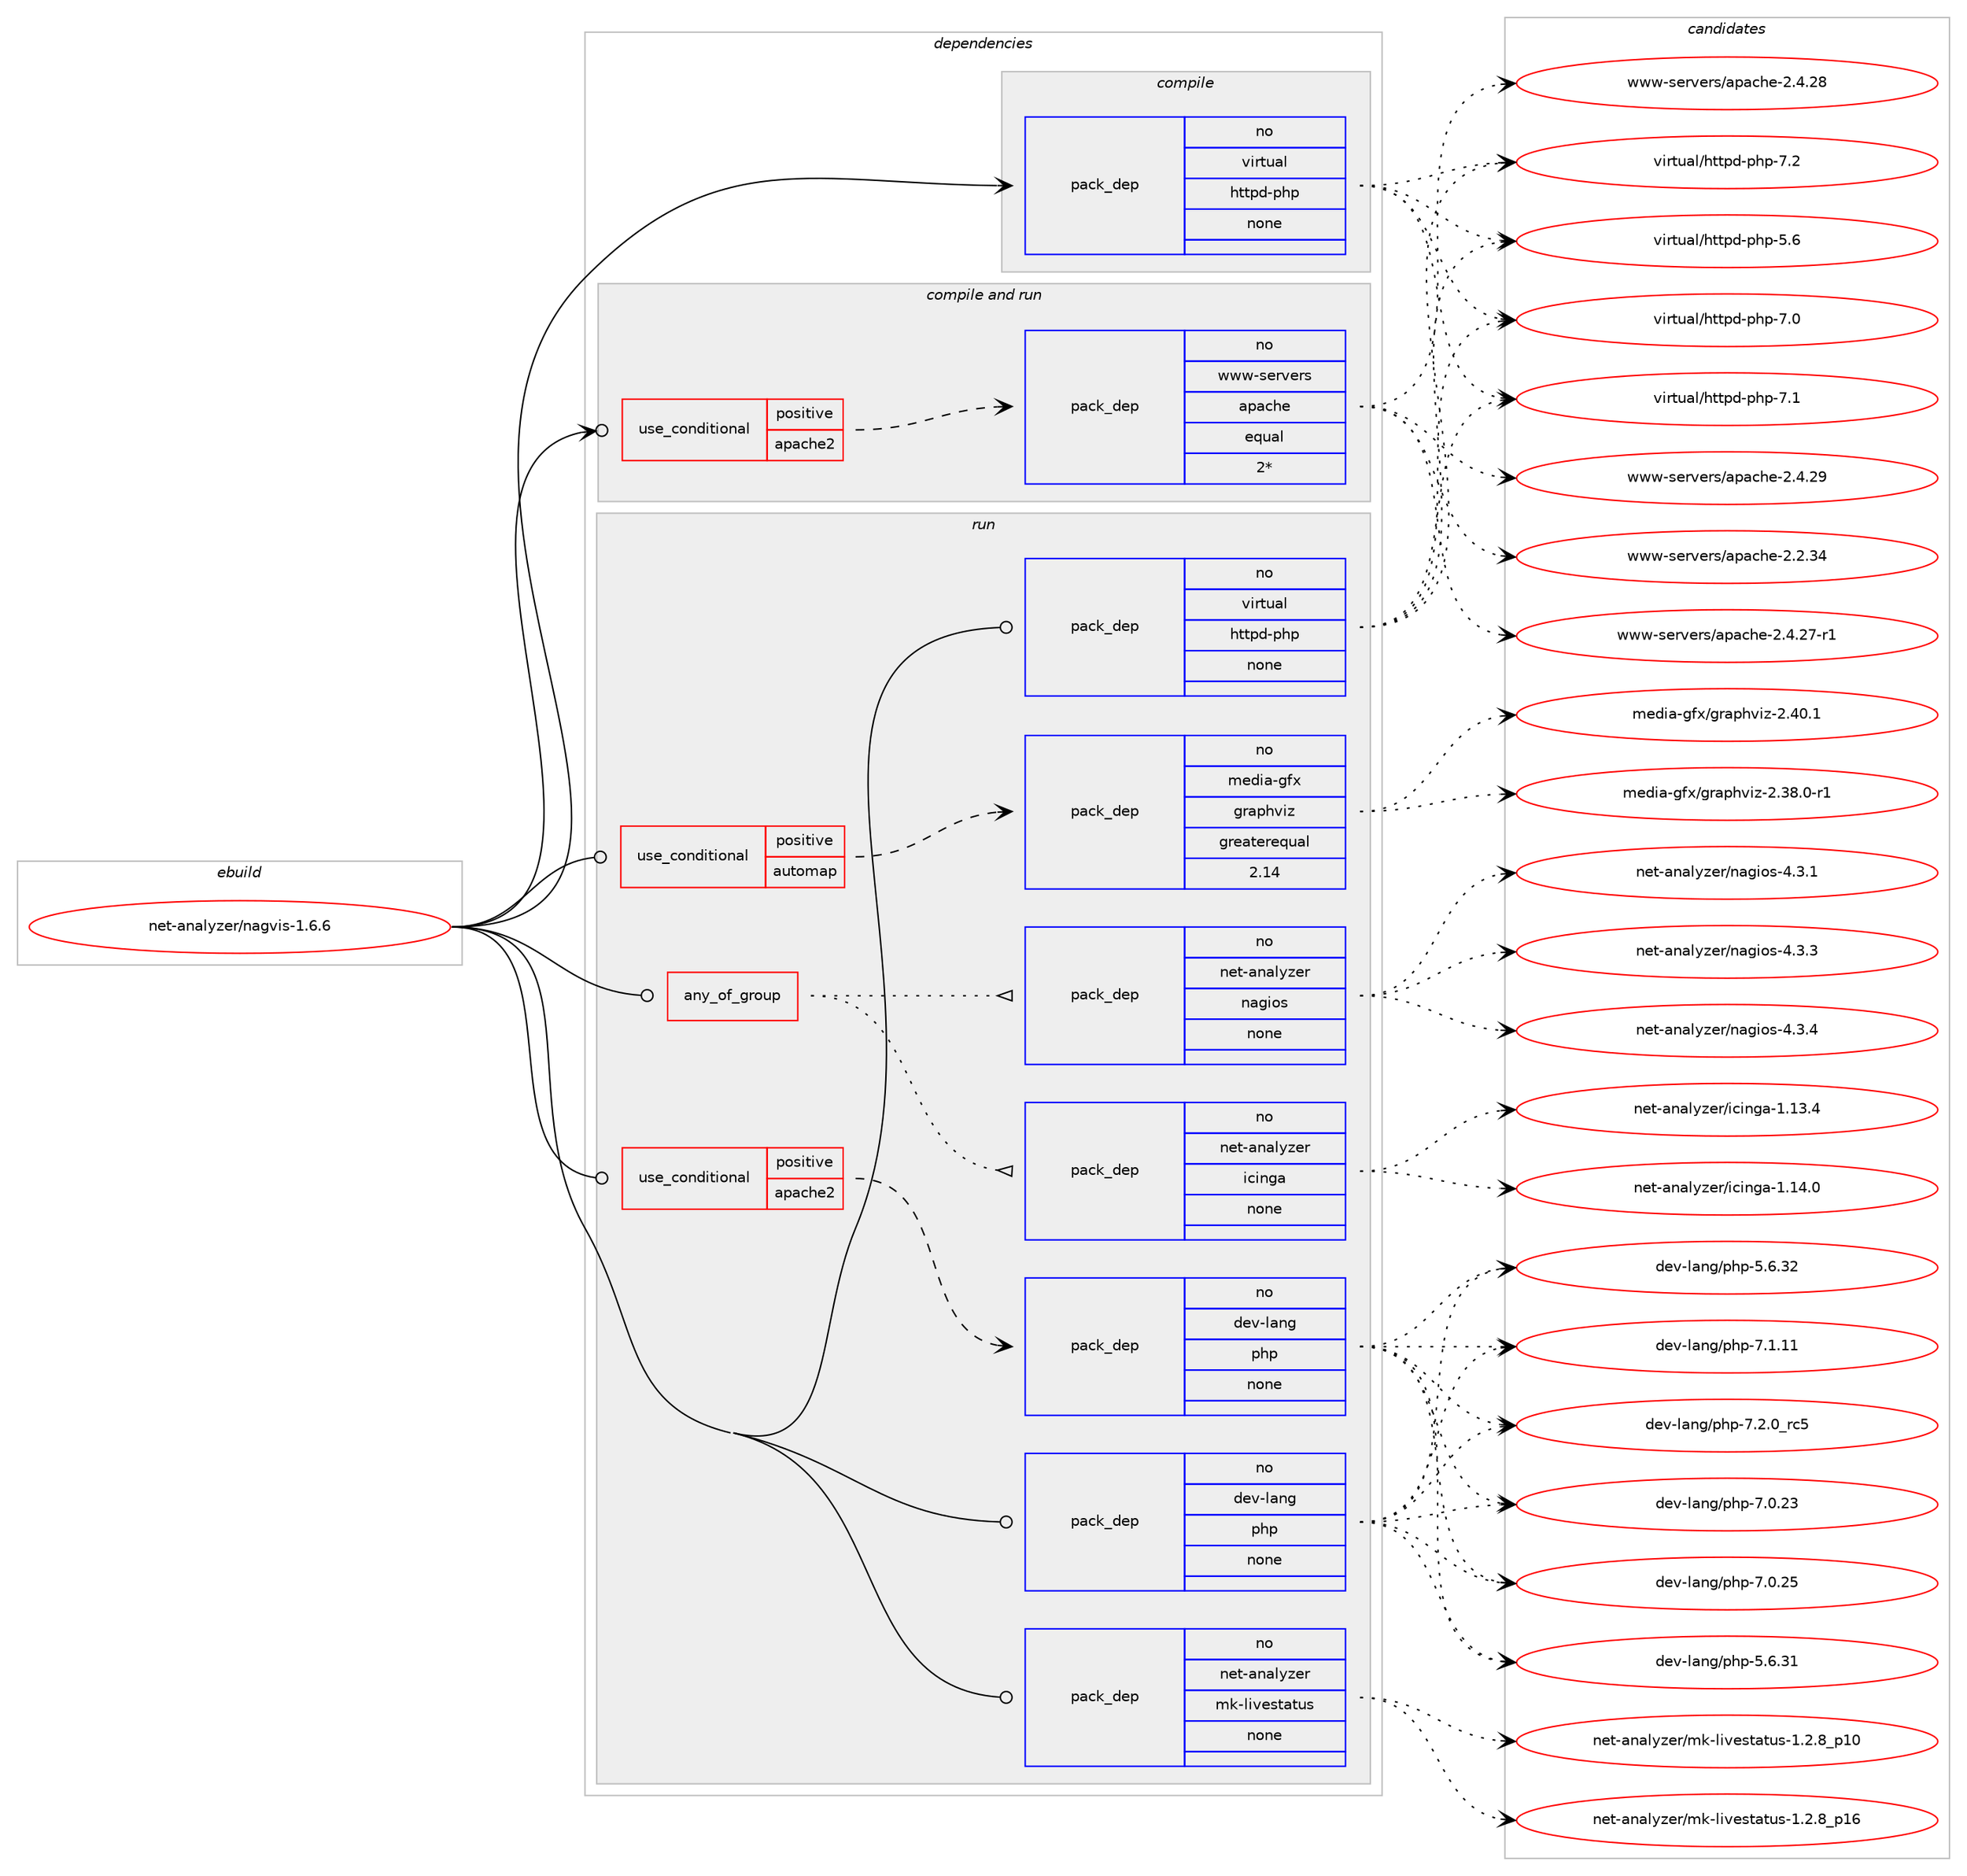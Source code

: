 digraph prolog {

# *************
# Graph options
# *************

newrank=true;
concentrate=true;
compound=true;
graph [rankdir=LR,fontname=Helvetica,fontsize=10,ranksep=1.5];#, ranksep=2.5, nodesep=0.2];
edge  [arrowhead=vee];
node  [fontname=Helvetica,fontsize=10];

# **********
# The ebuild
# **********

subgraph cluster_leftcol {
color=gray;
rank=same;
label=<<i>ebuild</i>>;
id [label="net-analyzer/nagvis-1.6.6", color=red, width=4, href="../net-analyzer/nagvis-1.6.6.svg"];
}

# ****************
# The dependencies
# ****************

subgraph cluster_midcol {
color=gray;
label=<<i>dependencies</i>>;
subgraph cluster_compile {
fillcolor="#eeeeee";
style=filled;
label=<<i>compile</i>>;
subgraph pack295927 {
dependency401487 [label=<<TABLE BORDER="0" CELLBORDER="1" CELLSPACING="0" CELLPADDING="4" WIDTH="220"><TR><TD ROWSPAN="6" CELLPADDING="30">pack_dep</TD></TR><TR><TD WIDTH="110">no</TD></TR><TR><TD>virtual</TD></TR><TR><TD>httpd-php</TD></TR><TR><TD>none</TD></TR><TR><TD></TD></TR></TABLE>>, shape=none, color=blue];
}
id:e -> dependency401487:w [weight=20,style="solid",arrowhead="vee"];
}
subgraph cluster_compileandrun {
fillcolor="#eeeeee";
style=filled;
label=<<i>compile and run</i>>;
subgraph cond99022 {
dependency401488 [label=<<TABLE BORDER="0" CELLBORDER="1" CELLSPACING="0" CELLPADDING="4"><TR><TD ROWSPAN="3" CELLPADDING="10">use_conditional</TD></TR><TR><TD>positive</TD></TR><TR><TD>apache2</TD></TR></TABLE>>, shape=none, color=red];
subgraph pack295928 {
dependency401489 [label=<<TABLE BORDER="0" CELLBORDER="1" CELLSPACING="0" CELLPADDING="4" WIDTH="220"><TR><TD ROWSPAN="6" CELLPADDING="30">pack_dep</TD></TR><TR><TD WIDTH="110">no</TD></TR><TR><TD>www-servers</TD></TR><TR><TD>apache</TD></TR><TR><TD>equal</TD></TR><TR><TD>2*</TD></TR></TABLE>>, shape=none, color=blue];
}
dependency401488:e -> dependency401489:w [weight=20,style="dashed",arrowhead="vee"];
}
id:e -> dependency401488:w [weight=20,style="solid",arrowhead="odotvee"];
}
subgraph cluster_run {
fillcolor="#eeeeee";
style=filled;
label=<<i>run</i>>;
subgraph any6353 {
dependency401490 [label=<<TABLE BORDER="0" CELLBORDER="1" CELLSPACING="0" CELLPADDING="4"><TR><TD CELLPADDING="10">any_of_group</TD></TR></TABLE>>, shape=none, color=red];subgraph pack295929 {
dependency401491 [label=<<TABLE BORDER="0" CELLBORDER="1" CELLSPACING="0" CELLPADDING="4" WIDTH="220"><TR><TD ROWSPAN="6" CELLPADDING="30">pack_dep</TD></TR><TR><TD WIDTH="110">no</TD></TR><TR><TD>net-analyzer</TD></TR><TR><TD>nagios</TD></TR><TR><TD>none</TD></TR><TR><TD></TD></TR></TABLE>>, shape=none, color=blue];
}
dependency401490:e -> dependency401491:w [weight=20,style="dotted",arrowhead="oinv"];
subgraph pack295930 {
dependency401492 [label=<<TABLE BORDER="0" CELLBORDER="1" CELLSPACING="0" CELLPADDING="4" WIDTH="220"><TR><TD ROWSPAN="6" CELLPADDING="30">pack_dep</TD></TR><TR><TD WIDTH="110">no</TD></TR><TR><TD>net-analyzer</TD></TR><TR><TD>icinga</TD></TR><TR><TD>none</TD></TR><TR><TD></TD></TR></TABLE>>, shape=none, color=blue];
}
dependency401490:e -> dependency401492:w [weight=20,style="dotted",arrowhead="oinv"];
}
id:e -> dependency401490:w [weight=20,style="solid",arrowhead="odot"];
subgraph cond99023 {
dependency401493 [label=<<TABLE BORDER="0" CELLBORDER="1" CELLSPACING="0" CELLPADDING="4"><TR><TD ROWSPAN="3" CELLPADDING="10">use_conditional</TD></TR><TR><TD>positive</TD></TR><TR><TD>apache2</TD></TR></TABLE>>, shape=none, color=red];
subgraph pack295931 {
dependency401494 [label=<<TABLE BORDER="0" CELLBORDER="1" CELLSPACING="0" CELLPADDING="4" WIDTH="220"><TR><TD ROWSPAN="6" CELLPADDING="30">pack_dep</TD></TR><TR><TD WIDTH="110">no</TD></TR><TR><TD>dev-lang</TD></TR><TR><TD>php</TD></TR><TR><TD>none</TD></TR><TR><TD></TD></TR></TABLE>>, shape=none, color=blue];
}
dependency401493:e -> dependency401494:w [weight=20,style="dashed",arrowhead="vee"];
}
id:e -> dependency401493:w [weight=20,style="solid",arrowhead="odot"];
subgraph cond99024 {
dependency401495 [label=<<TABLE BORDER="0" CELLBORDER="1" CELLSPACING="0" CELLPADDING="4"><TR><TD ROWSPAN="3" CELLPADDING="10">use_conditional</TD></TR><TR><TD>positive</TD></TR><TR><TD>automap</TD></TR></TABLE>>, shape=none, color=red];
subgraph pack295932 {
dependency401496 [label=<<TABLE BORDER="0" CELLBORDER="1" CELLSPACING="0" CELLPADDING="4" WIDTH="220"><TR><TD ROWSPAN="6" CELLPADDING="30">pack_dep</TD></TR><TR><TD WIDTH="110">no</TD></TR><TR><TD>media-gfx</TD></TR><TR><TD>graphviz</TD></TR><TR><TD>greaterequal</TD></TR><TR><TD>2.14</TD></TR></TABLE>>, shape=none, color=blue];
}
dependency401495:e -> dependency401496:w [weight=20,style="dashed",arrowhead="vee"];
}
id:e -> dependency401495:w [weight=20,style="solid",arrowhead="odot"];
subgraph pack295933 {
dependency401497 [label=<<TABLE BORDER="0" CELLBORDER="1" CELLSPACING="0" CELLPADDING="4" WIDTH="220"><TR><TD ROWSPAN="6" CELLPADDING="30">pack_dep</TD></TR><TR><TD WIDTH="110">no</TD></TR><TR><TD>dev-lang</TD></TR><TR><TD>php</TD></TR><TR><TD>none</TD></TR><TR><TD></TD></TR></TABLE>>, shape=none, color=blue];
}
id:e -> dependency401497:w [weight=20,style="solid",arrowhead="odot"];
subgraph pack295934 {
dependency401498 [label=<<TABLE BORDER="0" CELLBORDER="1" CELLSPACING="0" CELLPADDING="4" WIDTH="220"><TR><TD ROWSPAN="6" CELLPADDING="30">pack_dep</TD></TR><TR><TD WIDTH="110">no</TD></TR><TR><TD>net-analyzer</TD></TR><TR><TD>mk-livestatus</TD></TR><TR><TD>none</TD></TR><TR><TD></TD></TR></TABLE>>, shape=none, color=blue];
}
id:e -> dependency401498:w [weight=20,style="solid",arrowhead="odot"];
subgraph pack295935 {
dependency401499 [label=<<TABLE BORDER="0" CELLBORDER="1" CELLSPACING="0" CELLPADDING="4" WIDTH="220"><TR><TD ROWSPAN="6" CELLPADDING="30">pack_dep</TD></TR><TR><TD WIDTH="110">no</TD></TR><TR><TD>virtual</TD></TR><TR><TD>httpd-php</TD></TR><TR><TD>none</TD></TR><TR><TD></TD></TR></TABLE>>, shape=none, color=blue];
}
id:e -> dependency401499:w [weight=20,style="solid",arrowhead="odot"];
}
}

# **************
# The candidates
# **************

subgraph cluster_choices {
rank=same;
color=gray;
label=<<i>candidates</i>>;

subgraph choice295927 {
color=black;
nodesep=1;
choice11810511411611797108471041161161121004511210411245534654 [label="virtual/httpd-php-5.6", color=red, width=4,href="../virtual/httpd-php-5.6.svg"];
choice11810511411611797108471041161161121004511210411245554648 [label="virtual/httpd-php-7.0", color=red, width=4,href="../virtual/httpd-php-7.0.svg"];
choice11810511411611797108471041161161121004511210411245554649 [label="virtual/httpd-php-7.1", color=red, width=4,href="../virtual/httpd-php-7.1.svg"];
choice11810511411611797108471041161161121004511210411245554650 [label="virtual/httpd-php-7.2", color=red, width=4,href="../virtual/httpd-php-7.2.svg"];
dependency401487:e -> choice11810511411611797108471041161161121004511210411245534654:w [style=dotted,weight="100"];
dependency401487:e -> choice11810511411611797108471041161161121004511210411245554648:w [style=dotted,weight="100"];
dependency401487:e -> choice11810511411611797108471041161161121004511210411245554649:w [style=dotted,weight="100"];
dependency401487:e -> choice11810511411611797108471041161161121004511210411245554650:w [style=dotted,weight="100"];
}
subgraph choice295928 {
color=black;
nodesep=1;
choice119119119451151011141181011141154797112979910410145504650465152 [label="www-servers/apache-2.2.34", color=red, width=4,href="../www-servers/apache-2.2.34.svg"];
choice1191191194511510111411810111411547971129799104101455046524650554511449 [label="www-servers/apache-2.4.27-r1", color=red, width=4,href="../www-servers/apache-2.4.27-r1.svg"];
choice119119119451151011141181011141154797112979910410145504652465056 [label="www-servers/apache-2.4.28", color=red, width=4,href="../www-servers/apache-2.4.28.svg"];
choice119119119451151011141181011141154797112979910410145504652465057 [label="www-servers/apache-2.4.29", color=red, width=4,href="../www-servers/apache-2.4.29.svg"];
dependency401489:e -> choice119119119451151011141181011141154797112979910410145504650465152:w [style=dotted,weight="100"];
dependency401489:e -> choice1191191194511510111411810111411547971129799104101455046524650554511449:w [style=dotted,weight="100"];
dependency401489:e -> choice119119119451151011141181011141154797112979910410145504652465056:w [style=dotted,weight="100"];
dependency401489:e -> choice119119119451151011141181011141154797112979910410145504652465057:w [style=dotted,weight="100"];
}
subgraph choice295929 {
color=black;
nodesep=1;
choice1101011164597110971081211221011144711097103105111115455246514649 [label="net-analyzer/nagios-4.3.1", color=red, width=4,href="../net-analyzer/nagios-4.3.1.svg"];
choice1101011164597110971081211221011144711097103105111115455246514651 [label="net-analyzer/nagios-4.3.3", color=red, width=4,href="../net-analyzer/nagios-4.3.3.svg"];
choice1101011164597110971081211221011144711097103105111115455246514652 [label="net-analyzer/nagios-4.3.4", color=red, width=4,href="../net-analyzer/nagios-4.3.4.svg"];
dependency401491:e -> choice1101011164597110971081211221011144711097103105111115455246514649:w [style=dotted,weight="100"];
dependency401491:e -> choice1101011164597110971081211221011144711097103105111115455246514651:w [style=dotted,weight="100"];
dependency401491:e -> choice1101011164597110971081211221011144711097103105111115455246514652:w [style=dotted,weight="100"];
}
subgraph choice295930 {
color=black;
nodesep=1;
choice11010111645971109710812112210111447105991051101039745494649514652 [label="net-analyzer/icinga-1.13.4", color=red, width=4,href="../net-analyzer/icinga-1.13.4.svg"];
choice11010111645971109710812112210111447105991051101039745494649524648 [label="net-analyzer/icinga-1.14.0", color=red, width=4,href="../net-analyzer/icinga-1.14.0.svg"];
dependency401492:e -> choice11010111645971109710812112210111447105991051101039745494649514652:w [style=dotted,weight="100"];
dependency401492:e -> choice11010111645971109710812112210111447105991051101039745494649524648:w [style=dotted,weight="100"];
}
subgraph choice295931 {
color=black;
nodesep=1;
choice10010111845108971101034711210411245534654465149 [label="dev-lang/php-5.6.31", color=red, width=4,href="../dev-lang/php-5.6.31.svg"];
choice10010111845108971101034711210411245534654465150 [label="dev-lang/php-5.6.32", color=red, width=4,href="../dev-lang/php-5.6.32.svg"];
choice10010111845108971101034711210411245554648465051 [label="dev-lang/php-7.0.23", color=red, width=4,href="../dev-lang/php-7.0.23.svg"];
choice10010111845108971101034711210411245554648465053 [label="dev-lang/php-7.0.25", color=red, width=4,href="../dev-lang/php-7.0.25.svg"];
choice10010111845108971101034711210411245554649464949 [label="dev-lang/php-7.1.11", color=red, width=4,href="../dev-lang/php-7.1.11.svg"];
choice100101118451089711010347112104112455546504648951149953 [label="dev-lang/php-7.2.0_rc5", color=red, width=4,href="../dev-lang/php-7.2.0_rc5.svg"];
dependency401494:e -> choice10010111845108971101034711210411245534654465149:w [style=dotted,weight="100"];
dependency401494:e -> choice10010111845108971101034711210411245534654465150:w [style=dotted,weight="100"];
dependency401494:e -> choice10010111845108971101034711210411245554648465051:w [style=dotted,weight="100"];
dependency401494:e -> choice10010111845108971101034711210411245554648465053:w [style=dotted,weight="100"];
dependency401494:e -> choice10010111845108971101034711210411245554649464949:w [style=dotted,weight="100"];
dependency401494:e -> choice100101118451089711010347112104112455546504648951149953:w [style=dotted,weight="100"];
}
subgraph choice295932 {
color=black;
nodesep=1;
choice10910110010597451031021204710311497112104118105122455046515646484511449 [label="media-gfx/graphviz-2.38.0-r1", color=red, width=4,href="../media-gfx/graphviz-2.38.0-r1.svg"];
choice1091011001059745103102120471031149711210411810512245504652484649 [label="media-gfx/graphviz-2.40.1", color=red, width=4,href="../media-gfx/graphviz-2.40.1.svg"];
dependency401496:e -> choice10910110010597451031021204710311497112104118105122455046515646484511449:w [style=dotted,weight="100"];
dependency401496:e -> choice1091011001059745103102120471031149711210411810512245504652484649:w [style=dotted,weight="100"];
}
subgraph choice295933 {
color=black;
nodesep=1;
choice10010111845108971101034711210411245534654465149 [label="dev-lang/php-5.6.31", color=red, width=4,href="../dev-lang/php-5.6.31.svg"];
choice10010111845108971101034711210411245534654465150 [label="dev-lang/php-5.6.32", color=red, width=4,href="../dev-lang/php-5.6.32.svg"];
choice10010111845108971101034711210411245554648465051 [label="dev-lang/php-7.0.23", color=red, width=4,href="../dev-lang/php-7.0.23.svg"];
choice10010111845108971101034711210411245554648465053 [label="dev-lang/php-7.0.25", color=red, width=4,href="../dev-lang/php-7.0.25.svg"];
choice10010111845108971101034711210411245554649464949 [label="dev-lang/php-7.1.11", color=red, width=4,href="../dev-lang/php-7.1.11.svg"];
choice100101118451089711010347112104112455546504648951149953 [label="dev-lang/php-7.2.0_rc5", color=red, width=4,href="../dev-lang/php-7.2.0_rc5.svg"];
dependency401497:e -> choice10010111845108971101034711210411245534654465149:w [style=dotted,weight="100"];
dependency401497:e -> choice10010111845108971101034711210411245534654465150:w [style=dotted,weight="100"];
dependency401497:e -> choice10010111845108971101034711210411245554648465051:w [style=dotted,weight="100"];
dependency401497:e -> choice10010111845108971101034711210411245554648465053:w [style=dotted,weight="100"];
dependency401497:e -> choice10010111845108971101034711210411245554649464949:w [style=dotted,weight="100"];
dependency401497:e -> choice100101118451089711010347112104112455546504648951149953:w [style=dotted,weight="100"];
}
subgraph choice295934 {
color=black;
nodesep=1;
choice110101116459711097108121122101114471091074510810511810111511697116117115454946504656951124948 [label="net-analyzer/mk-livestatus-1.2.8_p10", color=red, width=4,href="../net-analyzer/mk-livestatus-1.2.8_p10.svg"];
choice110101116459711097108121122101114471091074510810511810111511697116117115454946504656951124954 [label="net-analyzer/mk-livestatus-1.2.8_p16", color=red, width=4,href="../net-analyzer/mk-livestatus-1.2.8_p16.svg"];
dependency401498:e -> choice110101116459711097108121122101114471091074510810511810111511697116117115454946504656951124948:w [style=dotted,weight="100"];
dependency401498:e -> choice110101116459711097108121122101114471091074510810511810111511697116117115454946504656951124954:w [style=dotted,weight="100"];
}
subgraph choice295935 {
color=black;
nodesep=1;
choice11810511411611797108471041161161121004511210411245534654 [label="virtual/httpd-php-5.6", color=red, width=4,href="../virtual/httpd-php-5.6.svg"];
choice11810511411611797108471041161161121004511210411245554648 [label="virtual/httpd-php-7.0", color=red, width=4,href="../virtual/httpd-php-7.0.svg"];
choice11810511411611797108471041161161121004511210411245554649 [label="virtual/httpd-php-7.1", color=red, width=4,href="../virtual/httpd-php-7.1.svg"];
choice11810511411611797108471041161161121004511210411245554650 [label="virtual/httpd-php-7.2", color=red, width=4,href="../virtual/httpd-php-7.2.svg"];
dependency401499:e -> choice11810511411611797108471041161161121004511210411245534654:w [style=dotted,weight="100"];
dependency401499:e -> choice11810511411611797108471041161161121004511210411245554648:w [style=dotted,weight="100"];
dependency401499:e -> choice11810511411611797108471041161161121004511210411245554649:w [style=dotted,weight="100"];
dependency401499:e -> choice11810511411611797108471041161161121004511210411245554650:w [style=dotted,weight="100"];
}
}

}
